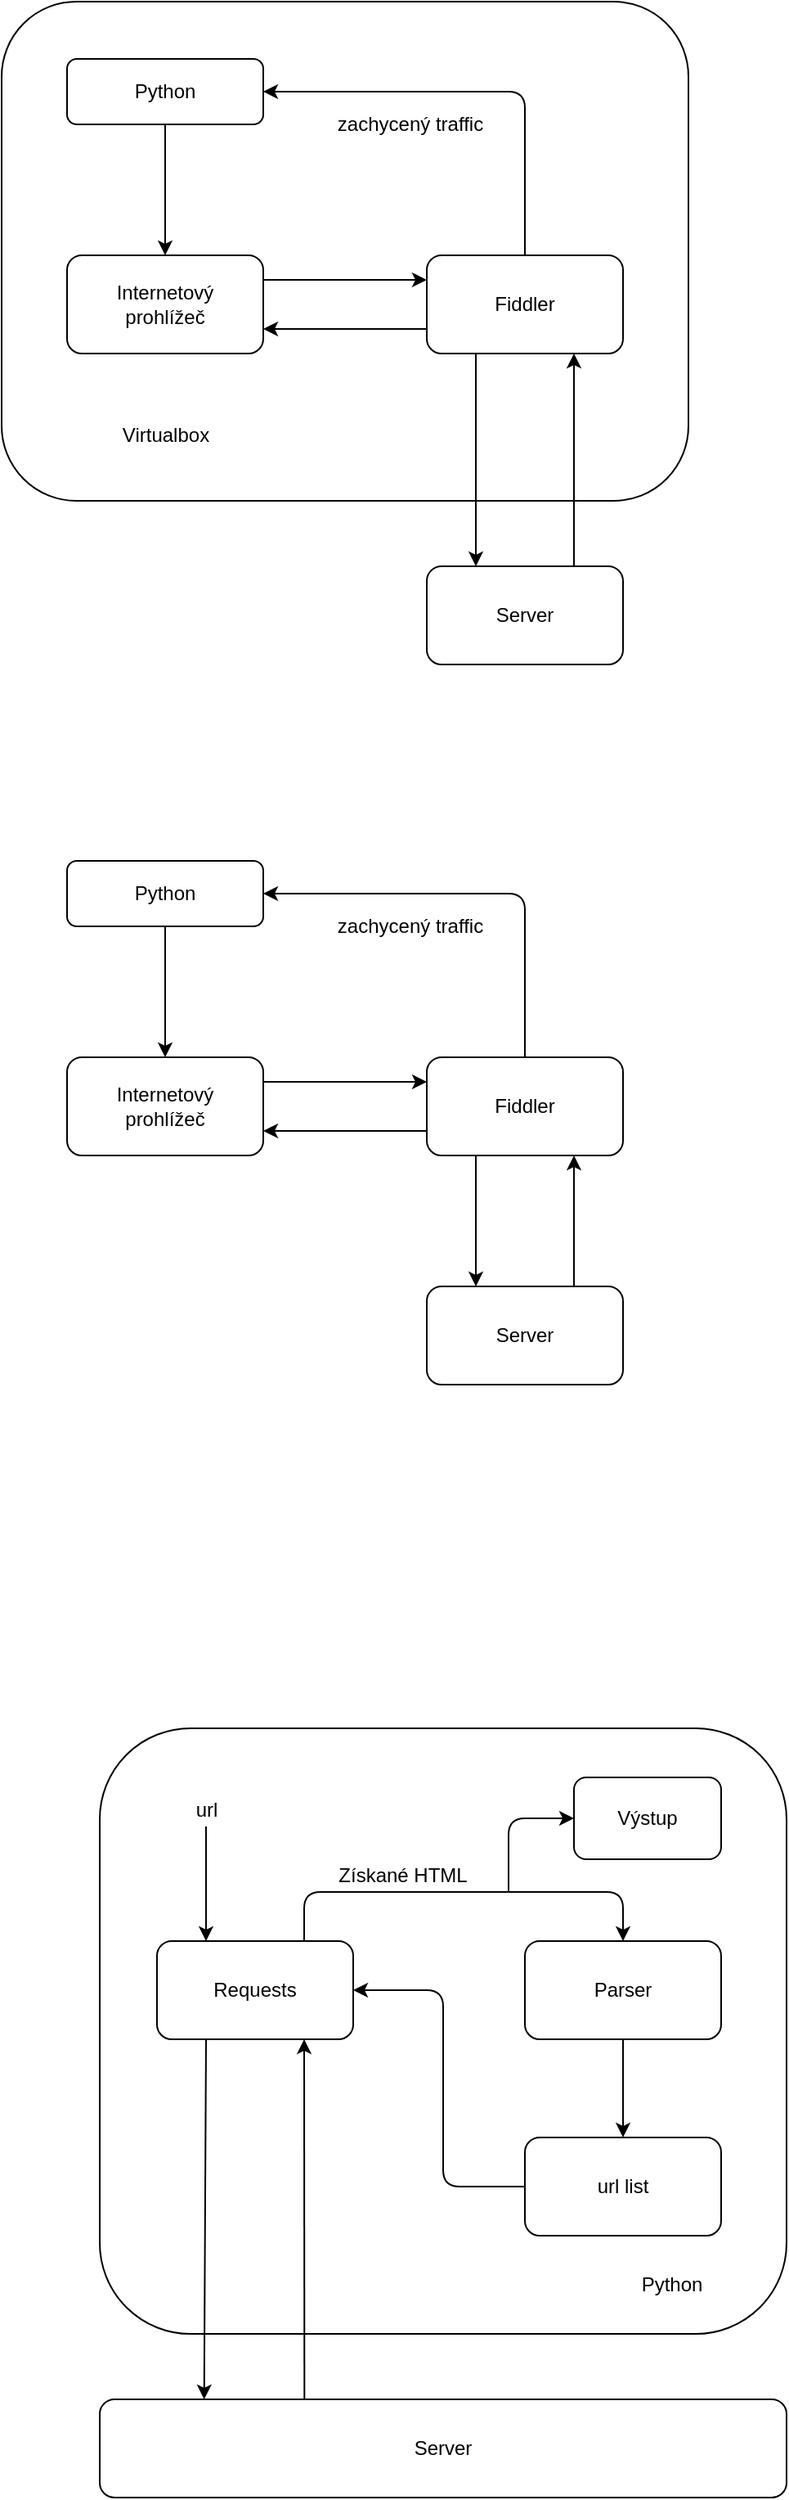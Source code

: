 <mxfile version="12.6.7" type="device"><diagram id="C5RBs43oDa-KdzZeNtuy" name="Page-1"><mxGraphModel dx="1360" dy="2049" grid="1" gridSize="10" guides="1" tooltips="1" connect="1" arrows="1" fold="1" page="1" pageScale="1" pageWidth="827" pageHeight="1169" math="0" shadow="0"><root><mxCell id="WIyWlLk6GJQsqaUBKTNV-0"/><mxCell id="WIyWlLk6GJQsqaUBKTNV-1" parent="WIyWlLk6GJQsqaUBKTNV-0"/><mxCell id="WIyWlLk6GJQsqaUBKTNV-3" value="Python" style="rounded=1;whiteSpace=wrap;html=1;fontSize=12;glass=0;strokeWidth=1;shadow=0;" parent="WIyWlLk6GJQsqaUBKTNV-1" vertex="1"><mxGeometry x="150" y="90" width="120" height="40" as="geometry"/></mxCell><mxCell id="fSBgvs8n73xML7WAhJRm-7" value="Fiddler" style="rounded=1;whiteSpace=wrap;html=1;" parent="WIyWlLk6GJQsqaUBKTNV-1" vertex="1"><mxGeometry x="370" y="210" width="120" height="60" as="geometry"/></mxCell><mxCell id="fSBgvs8n73xML7WAhJRm-8" value="&lt;div&gt;Internetový &lt;br&gt;&lt;/div&gt;&lt;div&gt;prohlížeč&lt;/div&gt;" style="rounded=1;whiteSpace=wrap;html=1;" parent="WIyWlLk6GJQsqaUBKTNV-1" vertex="1"><mxGeometry x="150" y="210" width="120" height="60" as="geometry"/></mxCell><mxCell id="fSBgvs8n73xML7WAhJRm-17" value="Server" style="rounded=1;whiteSpace=wrap;html=1;" parent="WIyWlLk6GJQsqaUBKTNV-1" vertex="1"><mxGeometry x="370" y="350" width="120" height="60" as="geometry"/></mxCell><mxCell id="fSBgvs8n73xML7WAhJRm-20" value="" style="endArrow=classic;html=1;entryX=0;entryY=0.25;entryDx=0;entryDy=0;exitX=1;exitY=0.25;exitDx=0;exitDy=0;" parent="WIyWlLk6GJQsqaUBKTNV-1" source="fSBgvs8n73xML7WAhJRm-8" target="fSBgvs8n73xML7WAhJRm-7" edge="1"><mxGeometry width="50" height="50" relative="1" as="geometry"><mxPoint x="280" y="230" as="sourcePoint"/><mxPoint x="330" y="180" as="targetPoint"/></mxGeometry></mxCell><mxCell id="fSBgvs8n73xML7WAhJRm-21" value="" style="endArrow=classic;html=1;exitX=0.25;exitY=1;exitDx=0;exitDy=0;entryX=0.25;entryY=0;entryDx=0;entryDy=0;" parent="WIyWlLk6GJQsqaUBKTNV-1" source="fSBgvs8n73xML7WAhJRm-7" target="fSBgvs8n73xML7WAhJRm-17" edge="1"><mxGeometry width="50" height="50" relative="1" as="geometry"><mxPoint x="520" y="260" as="sourcePoint"/><mxPoint x="570" y="210" as="targetPoint"/></mxGeometry></mxCell><mxCell id="fSBgvs8n73xML7WAhJRm-22" value="" style="endArrow=classic;html=1;exitX=0.75;exitY=0;exitDx=0;exitDy=0;entryX=0.75;entryY=1;entryDx=0;entryDy=0;" parent="WIyWlLk6GJQsqaUBKTNV-1" source="fSBgvs8n73xML7WAhJRm-17" target="fSBgvs8n73xML7WAhJRm-7" edge="1"><mxGeometry width="50" height="50" relative="1" as="geometry"><mxPoint x="150" y="310" as="sourcePoint"/><mxPoint x="200" y="260" as="targetPoint"/></mxGeometry></mxCell><mxCell id="fSBgvs8n73xML7WAhJRm-23" value="" style="endArrow=classic;html=1;exitX=0;exitY=0.75;exitDx=0;exitDy=0;entryX=1;entryY=0.75;entryDx=0;entryDy=0;" parent="WIyWlLk6GJQsqaUBKTNV-1" source="fSBgvs8n73xML7WAhJRm-7" target="fSBgvs8n73xML7WAhJRm-8" edge="1"><mxGeometry width="50" height="50" relative="1" as="geometry"><mxPoint x="150" y="310" as="sourcePoint"/><mxPoint x="200" y="260" as="targetPoint"/></mxGeometry></mxCell><mxCell id="fSBgvs8n73xML7WAhJRm-28" value="" style="endArrow=classic;html=1;exitX=0.5;exitY=1;exitDx=0;exitDy=0;entryX=0.5;entryY=0;entryDx=0;entryDy=0;" parent="WIyWlLk6GJQsqaUBKTNV-1" source="WIyWlLk6GJQsqaUBKTNV-3" target="fSBgvs8n73xML7WAhJRm-8" edge="1"><mxGeometry width="50" height="50" relative="1" as="geometry"><mxPoint x="150" y="480" as="sourcePoint"/><mxPoint x="200" y="430" as="targetPoint"/></mxGeometry></mxCell><mxCell id="fSBgvs8n73xML7WAhJRm-30" value="" style="endArrow=classic;html=1;exitX=0.5;exitY=0;exitDx=0;exitDy=0;entryX=1;entryY=0.5;entryDx=0;entryDy=0;" parent="WIyWlLk6GJQsqaUBKTNV-1" source="fSBgvs8n73xML7WAhJRm-7" target="WIyWlLk6GJQsqaUBKTNV-3" edge="1"><mxGeometry width="50" height="50" relative="1" as="geometry"><mxPoint x="430" y="180" as="sourcePoint"/><mxPoint x="480" y="130" as="targetPoint"/><Array as="points"><mxPoint x="430" y="110"/></Array></mxGeometry></mxCell><mxCell id="fSBgvs8n73xML7WAhJRm-31" value="zachycený traffic" style="text;html=1;strokeColor=none;fillColor=none;align=center;verticalAlign=middle;whiteSpace=wrap;rounded=0;" parent="WIyWlLk6GJQsqaUBKTNV-1" vertex="1"><mxGeometry x="310" y="120" width="100" height="20" as="geometry"/></mxCell><mxCell id="fSBgvs8n73xML7WAhJRm-34" value="" style="rounded=1;whiteSpace=wrap;html=1;" parent="WIyWlLk6GJQsqaUBKTNV-1" vertex="1"><mxGeometry x="170" y="620" width="420" height="370" as="geometry"/></mxCell><mxCell id="fSBgvs8n73xML7WAhJRm-35" value="Requests" style="rounded=1;whiteSpace=wrap;html=1;" parent="WIyWlLk6GJQsqaUBKTNV-1" vertex="1"><mxGeometry x="205" y="750" width="120" height="60" as="geometry"/></mxCell><mxCell id="fSBgvs8n73xML7WAhJRm-36" value="Server" style="rounded=1;whiteSpace=wrap;html=1;" parent="WIyWlLk6GJQsqaUBKTNV-1" vertex="1"><mxGeometry x="170" y="1030" width="420" height="60" as="geometry"/></mxCell><mxCell id="fSBgvs8n73xML7WAhJRm-37" value="" style="endArrow=classic;html=1;entryX=0.152;entryY=0;entryDx=0;entryDy=0;exitX=0.25;exitY=1;exitDx=0;exitDy=0;entryPerimeter=0;" parent="WIyWlLk6GJQsqaUBKTNV-1" source="fSBgvs8n73xML7WAhJRm-35" target="fSBgvs8n73xML7WAhJRm-36" edge="1"><mxGeometry width="50" height="50" relative="1" as="geometry"><mxPoint x="235" y="820" as="sourcePoint"/><mxPoint x="405" y="690" as="targetPoint"/></mxGeometry></mxCell><mxCell id="fSBgvs8n73xML7WAhJRm-38" value="" style="endArrow=classic;html=1;entryX=0.75;entryY=1;entryDx=0;entryDy=0;exitX=0.298;exitY=0;exitDx=0;exitDy=0;exitPerimeter=0;" parent="WIyWlLk6GJQsqaUBKTNV-1" source="fSBgvs8n73xML7WAhJRm-36" target="fSBgvs8n73xML7WAhJRm-35" edge="1"><mxGeometry width="50" height="50" relative="1" as="geometry"><mxPoint x="295" y="930" as="sourcePoint"/><mxPoint x="235" y="750" as="targetPoint"/></mxGeometry></mxCell><mxCell id="fSBgvs8n73xML7WAhJRm-39" value="Python" style="text;html=1;strokeColor=none;fillColor=none;align=center;verticalAlign=middle;whiteSpace=wrap;rounded=0;" parent="WIyWlLk6GJQsqaUBKTNV-1" vertex="1"><mxGeometry x="500" y="950" width="40" height="20" as="geometry"/></mxCell><mxCell id="fSBgvs8n73xML7WAhJRm-40" value="Parser" style="rounded=1;whiteSpace=wrap;html=1;" parent="WIyWlLk6GJQsqaUBKTNV-1" vertex="1"><mxGeometry x="430" y="750" width="120" height="60" as="geometry"/></mxCell><mxCell id="fSBgvs8n73xML7WAhJRm-41" value="" style="endArrow=classic;html=1;entryX=0.5;entryY=0;entryDx=0;entryDy=0;exitX=0.75;exitY=0;exitDx=0;exitDy=0;" parent="WIyWlLk6GJQsqaUBKTNV-1" source="fSBgvs8n73xML7WAhJRm-35" target="fSBgvs8n73xML7WAhJRm-40" edge="1"><mxGeometry width="50" height="50" relative="1" as="geometry"><mxPoint x="360" y="770" as="sourcePoint"/><mxPoint x="410" y="720" as="targetPoint"/><Array as="points"><mxPoint x="295" y="720"/><mxPoint x="490" y="720"/></Array></mxGeometry></mxCell><mxCell id="fSBgvs8n73xML7WAhJRm-42" value="" style="endArrow=classic;html=1;entryX=0.25;entryY=0;entryDx=0;entryDy=0;" parent="WIyWlLk6GJQsqaUBKTNV-1" target="fSBgvs8n73xML7WAhJRm-35" edge="1"><mxGeometry width="50" height="50" relative="1" as="geometry"><mxPoint x="235" y="680" as="sourcePoint"/><mxPoint x="190" y="1090" as="targetPoint"/><Array as="points"/></mxGeometry></mxCell><mxCell id="fSBgvs8n73xML7WAhJRm-44" value="Získané HTML" style="text;html=1;align=center;verticalAlign=middle;resizable=0;points=[];autosize=1;" parent="WIyWlLk6GJQsqaUBKTNV-1" vertex="1"><mxGeometry x="310" y="700" width="90" height="20" as="geometry"/></mxCell><mxCell id="fSBgvs8n73xML7WAhJRm-46" value="" style="endArrow=classic;html=1;exitX=0.5;exitY=1;exitDx=0;exitDy=0;entryX=0.5;entryY=0;entryDx=0;entryDy=0;" parent="WIyWlLk6GJQsqaUBKTNV-1" source="fSBgvs8n73xML7WAhJRm-40" target="fSBgvs8n73xML7WAhJRm-48" edge="1"><mxGeometry width="50" height="50" relative="1" as="geometry"><mxPoint x="130" y="1220" as="sourcePoint"/><mxPoint x="180" y="1170" as="targetPoint"/></mxGeometry></mxCell><mxCell id="fSBgvs8n73xML7WAhJRm-47" value="url" style="text;html=1;align=center;verticalAlign=middle;resizable=0;points=[];autosize=1;" parent="WIyWlLk6GJQsqaUBKTNV-1" vertex="1"><mxGeometry x="220" y="660" width="30" height="20" as="geometry"/></mxCell><mxCell id="fSBgvs8n73xML7WAhJRm-48" value="url list" style="rounded=1;whiteSpace=wrap;html=1;" parent="WIyWlLk6GJQsqaUBKTNV-1" vertex="1"><mxGeometry x="430" y="870" width="120" height="60" as="geometry"/></mxCell><mxCell id="fSBgvs8n73xML7WAhJRm-49" value="" style="endArrow=classic;html=1;entryX=1;entryY=0.5;entryDx=0;entryDy=0;exitX=0;exitY=0.5;exitDx=0;exitDy=0;" parent="WIyWlLk6GJQsqaUBKTNV-1" source="fSBgvs8n73xML7WAhJRm-48" target="fSBgvs8n73xML7WAhJRm-35" edge="1"><mxGeometry width="50" height="50" relative="1" as="geometry"><mxPoint x="120" y="1300" as="sourcePoint"/><mxPoint x="170" y="1250" as="targetPoint"/><Array as="points"><mxPoint x="380" y="900"/><mxPoint x="380" y="815"/><mxPoint x="380" y="780"/></Array></mxGeometry></mxCell><mxCell id="fSBgvs8n73xML7WAhJRm-52" value="" style="endArrow=classic;html=1;entryX=0;entryY=0.5;entryDx=0;entryDy=0;" parent="WIyWlLk6GJQsqaUBKTNV-1" target="fSBgvs8n73xML7WAhJRm-53" edge="1"><mxGeometry width="50" height="50" relative="1" as="geometry"><mxPoint x="420" y="720" as="sourcePoint"/><mxPoint x="460" y="670" as="targetPoint"/><Array as="points"><mxPoint x="420" y="675"/></Array></mxGeometry></mxCell><mxCell id="fSBgvs8n73xML7WAhJRm-53" value="Výstup" style="rounded=1;whiteSpace=wrap;html=1;" parent="WIyWlLk6GJQsqaUBKTNV-1" vertex="1"><mxGeometry x="460" y="650" width="90" height="50" as="geometry"/></mxCell><mxCell id="fSBgvs8n73xML7WAhJRm-58" value="" style="rounded=1;whiteSpace=wrap;html=1;" parent="WIyWlLk6GJQsqaUBKTNV-1" vertex="1"><mxGeometry x="110" y="-435" width="420" height="305" as="geometry"/></mxCell><mxCell id="fSBgvs8n73xML7WAhJRm-74" value="Python" style="rounded=1;whiteSpace=wrap;html=1;fontSize=12;glass=0;strokeWidth=1;shadow=0;" parent="WIyWlLk6GJQsqaUBKTNV-1" vertex="1"><mxGeometry x="150" y="-400" width="120" height="40" as="geometry"/></mxCell><mxCell id="fSBgvs8n73xML7WAhJRm-75" value="Fiddler" style="rounded=1;whiteSpace=wrap;html=1;" parent="WIyWlLk6GJQsqaUBKTNV-1" vertex="1"><mxGeometry x="370" y="-280" width="120" height="60" as="geometry"/></mxCell><mxCell id="fSBgvs8n73xML7WAhJRm-76" value="&lt;div&gt;Internetový &lt;br&gt;&lt;/div&gt;&lt;div&gt;prohlížeč&lt;/div&gt;" style="rounded=1;whiteSpace=wrap;html=1;" parent="WIyWlLk6GJQsqaUBKTNV-1" vertex="1"><mxGeometry x="150" y="-280" width="120" height="60" as="geometry"/></mxCell><mxCell id="fSBgvs8n73xML7WAhJRm-77" value="Server" style="rounded=1;whiteSpace=wrap;html=1;" parent="WIyWlLk6GJQsqaUBKTNV-1" vertex="1"><mxGeometry x="370" y="-90" width="120" height="60" as="geometry"/></mxCell><mxCell id="fSBgvs8n73xML7WAhJRm-78" value="" style="endArrow=classic;html=1;entryX=0;entryY=0.25;entryDx=0;entryDy=0;exitX=1;exitY=0.25;exitDx=0;exitDy=0;" parent="WIyWlLk6GJQsqaUBKTNV-1" source="fSBgvs8n73xML7WAhJRm-76" target="fSBgvs8n73xML7WAhJRm-75" edge="1"><mxGeometry width="50" height="50" relative="1" as="geometry"><mxPoint x="280" y="-260" as="sourcePoint"/><mxPoint x="330" y="-310" as="targetPoint"/></mxGeometry></mxCell><mxCell id="fSBgvs8n73xML7WAhJRm-79" value="" style="endArrow=classic;html=1;exitX=0.25;exitY=1;exitDx=0;exitDy=0;entryX=0.25;entryY=0;entryDx=0;entryDy=0;" parent="WIyWlLk6GJQsqaUBKTNV-1" source="fSBgvs8n73xML7WAhJRm-75" target="fSBgvs8n73xML7WAhJRm-77" edge="1"><mxGeometry width="50" height="50" relative="1" as="geometry"><mxPoint x="520" y="-230" as="sourcePoint"/><mxPoint x="570" y="-280" as="targetPoint"/></mxGeometry></mxCell><mxCell id="fSBgvs8n73xML7WAhJRm-80" value="" style="endArrow=classic;html=1;exitX=0.75;exitY=0;exitDx=0;exitDy=0;entryX=0.75;entryY=1;entryDx=0;entryDy=0;" parent="WIyWlLk6GJQsqaUBKTNV-1" source="fSBgvs8n73xML7WAhJRm-77" target="fSBgvs8n73xML7WAhJRm-75" edge="1"><mxGeometry width="50" height="50" relative="1" as="geometry"><mxPoint x="150" y="-180" as="sourcePoint"/><mxPoint x="200" y="-230" as="targetPoint"/></mxGeometry></mxCell><mxCell id="fSBgvs8n73xML7WAhJRm-81" value="" style="endArrow=classic;html=1;exitX=0;exitY=0.75;exitDx=0;exitDy=0;entryX=1;entryY=0.75;entryDx=0;entryDy=0;" parent="WIyWlLk6GJQsqaUBKTNV-1" source="fSBgvs8n73xML7WAhJRm-75" target="fSBgvs8n73xML7WAhJRm-76" edge="1"><mxGeometry width="50" height="50" relative="1" as="geometry"><mxPoint x="150" y="-180" as="sourcePoint"/><mxPoint x="200" y="-230" as="targetPoint"/></mxGeometry></mxCell><mxCell id="fSBgvs8n73xML7WAhJRm-82" value="" style="endArrow=classic;html=1;exitX=0.5;exitY=1;exitDx=0;exitDy=0;entryX=0.5;entryY=0;entryDx=0;entryDy=0;" parent="WIyWlLk6GJQsqaUBKTNV-1" source="fSBgvs8n73xML7WAhJRm-74" target="fSBgvs8n73xML7WAhJRm-76" edge="1"><mxGeometry width="50" height="50" relative="1" as="geometry"><mxPoint x="150" y="-10" as="sourcePoint"/><mxPoint x="200" y="-60" as="targetPoint"/></mxGeometry></mxCell><mxCell id="fSBgvs8n73xML7WAhJRm-83" value="" style="endArrow=classic;html=1;exitX=0.5;exitY=0;exitDx=0;exitDy=0;entryX=1;entryY=0.5;entryDx=0;entryDy=0;" parent="WIyWlLk6GJQsqaUBKTNV-1" source="fSBgvs8n73xML7WAhJRm-75" target="fSBgvs8n73xML7WAhJRm-74" edge="1"><mxGeometry width="50" height="50" relative="1" as="geometry"><mxPoint x="430" y="-310" as="sourcePoint"/><mxPoint x="480" y="-360" as="targetPoint"/><Array as="points"><mxPoint x="430" y="-380"/></Array></mxGeometry></mxCell><mxCell id="fSBgvs8n73xML7WAhJRm-84" value="zachycený traffic" style="text;html=1;strokeColor=none;fillColor=none;align=center;verticalAlign=middle;whiteSpace=wrap;rounded=0;" parent="WIyWlLk6GJQsqaUBKTNV-1" vertex="1"><mxGeometry x="310" y="-370" width="100" height="20" as="geometry"/></mxCell><mxCell id="fSBgvs8n73xML7WAhJRm-85" value="Virtualbox" style="text;html=1;align=center;verticalAlign=middle;resizable=0;points=[];autosize=1;" parent="WIyWlLk6GJQsqaUBKTNV-1" vertex="1"><mxGeometry x="175" y="-180" width="70" height="20" as="geometry"/></mxCell></root></mxGraphModel></diagram></mxfile>